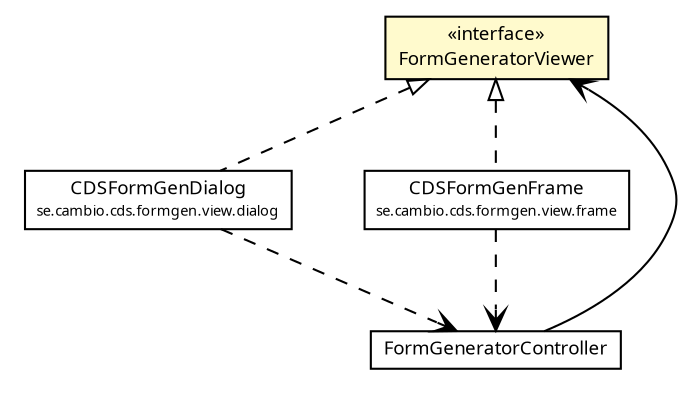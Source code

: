 #!/usr/local/bin/dot
#
# Class diagram 
# Generated by UMLGraph version R5_6 (http://www.umlgraph.org/)
#

digraph G {
	edge [fontname="Trebuchet MS",fontsize=10,labelfontname="Trebuchet MS",labelfontsize=10];
	node [fontname="Trebuchet MS",fontsize=10,shape=plaintext];
	nodesep=0.25;
	ranksep=0.5;
	// se.cambio.cds.formgen.controller.FormGeneratorViewer
	c194743 [label=<<table title="se.cambio.cds.formgen.controller.FormGeneratorViewer" border="0" cellborder="1" cellspacing="0" cellpadding="2" port="p" bgcolor="lemonChiffon" href="./FormGeneratorViewer.html">
		<tr><td><table border="0" cellspacing="0" cellpadding="1">
<tr><td align="center" balign="center"> &#171;interface&#187; </td></tr>
<tr><td align="center" balign="center"><font face="Trebuchet MS"> FormGeneratorViewer </font></td></tr>
		</table></td></tr>
		</table>>, URL="./FormGeneratorViewer.html", fontname="Trebuchet MS", fontcolor="black", fontsize=9.0];
	// se.cambio.cds.formgen.controller.FormGeneratorController
	c194744 [label=<<table title="se.cambio.cds.formgen.controller.FormGeneratorController" border="0" cellborder="1" cellspacing="0" cellpadding="2" port="p" href="./FormGeneratorController.html">
		<tr><td><table border="0" cellspacing="0" cellpadding="1">
<tr><td align="center" balign="center"><font face="Trebuchet MS"> FormGeneratorController </font></td></tr>
		</table></td></tr>
		</table>>, URL="./FormGeneratorController.html", fontname="Trebuchet MS", fontcolor="black", fontsize=9.0];
	// se.cambio.cds.formgen.view.dialog.CDSFormGenDialog
	c194747 [label=<<table title="se.cambio.cds.formgen.view.dialog.CDSFormGenDialog" border="0" cellborder="1" cellspacing="0" cellpadding="2" port="p" href="../view/dialog/CDSFormGenDialog.html">
		<tr><td><table border="0" cellspacing="0" cellpadding="1">
<tr><td align="center" balign="center"><font face="Trebuchet MS"> CDSFormGenDialog </font></td></tr>
<tr><td align="center" balign="center"><font face="Trebuchet MS" point-size="7.0"> se.cambio.cds.formgen.view.dialog </font></td></tr>
		</table></td></tr>
		</table>>, URL="../view/dialog/CDSFormGenDialog.html", fontname="Trebuchet MS", fontcolor="black", fontsize=9.0];
	// se.cambio.cds.formgen.view.frame.CDSFormGenFrame
	c194749 [label=<<table title="se.cambio.cds.formgen.view.frame.CDSFormGenFrame" border="0" cellborder="1" cellspacing="0" cellpadding="2" port="p" href="../view/frame/CDSFormGenFrame.html">
		<tr><td><table border="0" cellspacing="0" cellpadding="1">
<tr><td align="center" balign="center"><font face="Trebuchet MS"> CDSFormGenFrame </font></td></tr>
<tr><td align="center" balign="center"><font face="Trebuchet MS" point-size="7.0"> se.cambio.cds.formgen.view.frame </font></td></tr>
		</table></td></tr>
		</table>>, URL="../view/frame/CDSFormGenFrame.html", fontname="Trebuchet MS", fontcolor="black", fontsize=9.0];
	//se.cambio.cds.formgen.view.dialog.CDSFormGenDialog implements se.cambio.cds.formgen.controller.FormGeneratorViewer
	c194743:p -> c194747:p [dir=back,arrowtail=empty,style=dashed];
	//se.cambio.cds.formgen.view.frame.CDSFormGenFrame implements se.cambio.cds.formgen.controller.FormGeneratorViewer
	c194743:p -> c194749:p [dir=back,arrowtail=empty,style=dashed];
	// se.cambio.cds.formgen.controller.FormGeneratorController NAVASSOC se.cambio.cds.formgen.controller.FormGeneratorViewer
	c194744:p -> c194743:p [taillabel="", label="", headlabel="", fontname="Trebuchet MS", fontcolor="black", fontsize=10.0, color="black", arrowhead=open];
	// se.cambio.cds.formgen.view.dialog.CDSFormGenDialog DEPEND se.cambio.cds.formgen.controller.FormGeneratorController
	c194747:p -> c194744:p [taillabel="", label="", headlabel="", fontname="Trebuchet MS", fontcolor="black", fontsize=10.0, color="black", arrowhead=open, style=dashed];
	// se.cambio.cds.formgen.view.frame.CDSFormGenFrame DEPEND se.cambio.cds.formgen.controller.FormGeneratorController
	c194749:p -> c194744:p [taillabel="", label="", headlabel="", fontname="Trebuchet MS", fontcolor="black", fontsize=10.0, color="black", arrowhead=open, style=dashed];
}

